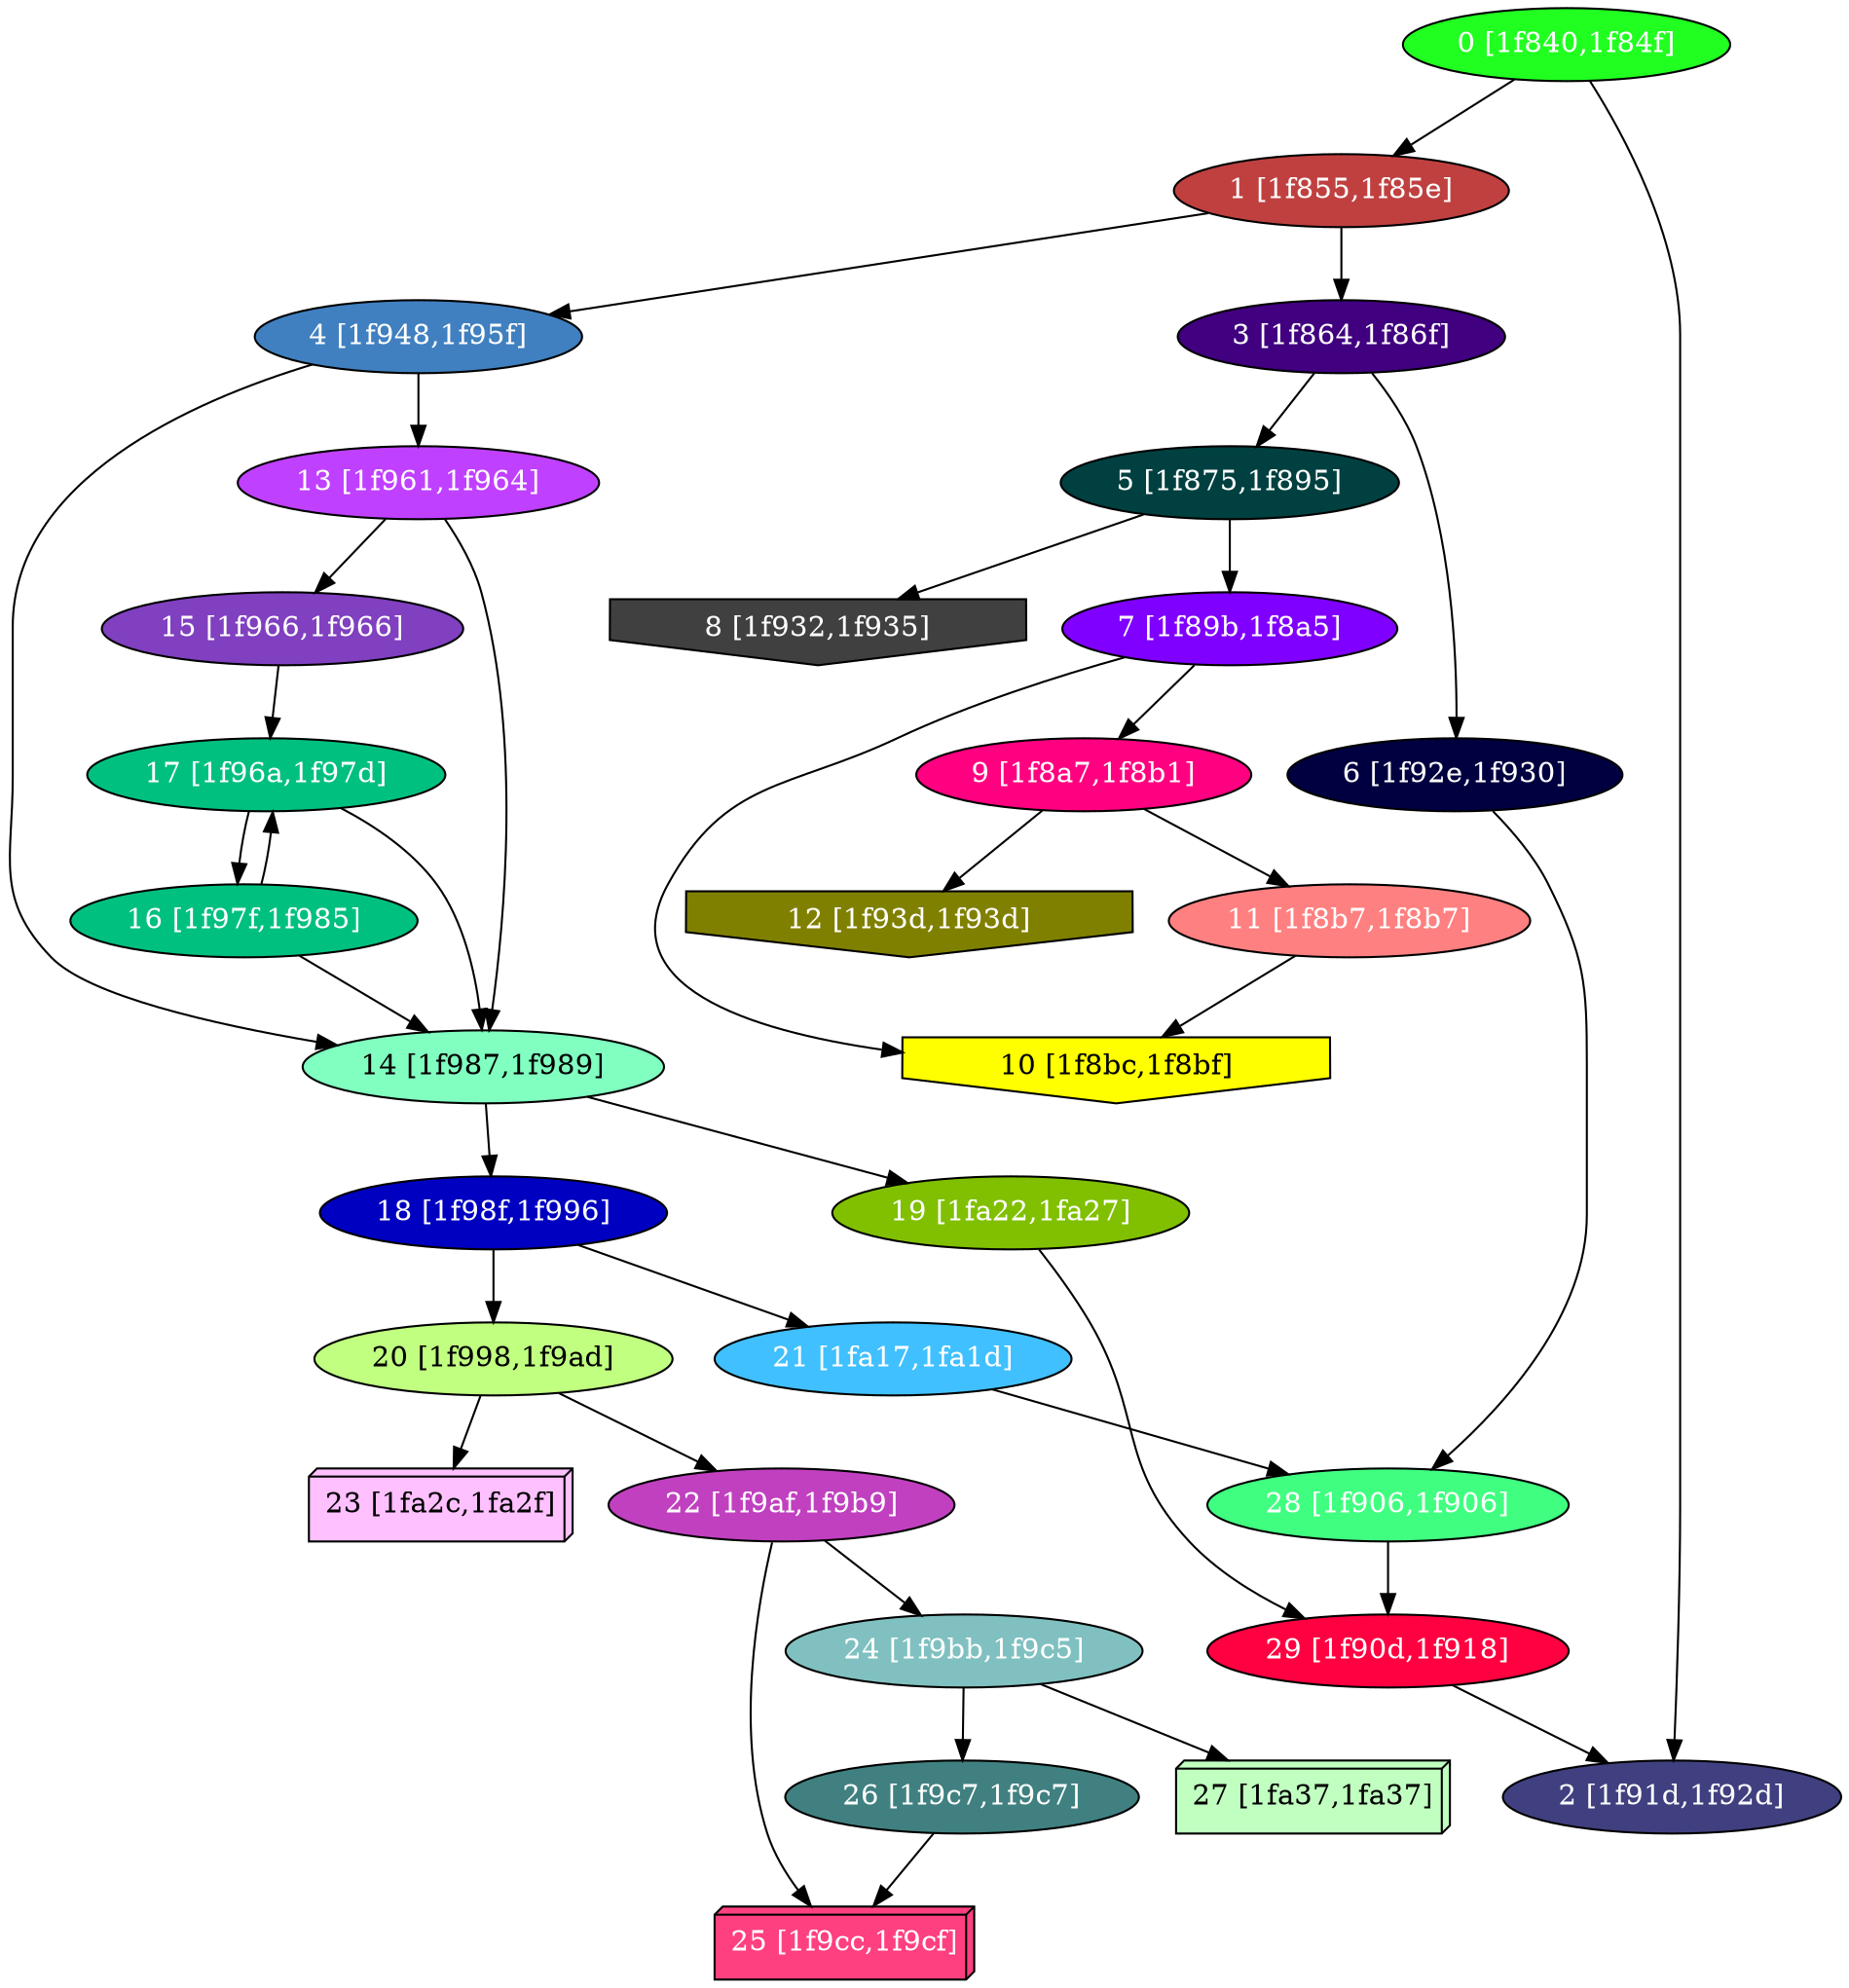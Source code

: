 diGraph libnss3{
	libnss3_0  [style=filled fillcolor="#20FF20" fontcolor="#ffffff" shape=oval label="0 [1f840,1f84f]"]
	libnss3_1  [style=filled fillcolor="#C04040" fontcolor="#ffffff" shape=oval label="1 [1f855,1f85e]"]
	libnss3_2  [style=filled fillcolor="#404080" fontcolor="#ffffff" shape=oval label="2 [1f91d,1f92d]"]
	libnss3_3  [style=filled fillcolor="#400080" fontcolor="#ffffff" shape=oval label="3 [1f864,1f86f]"]
	libnss3_4  [style=filled fillcolor="#4080C0" fontcolor="#ffffff" shape=oval label="4 [1f948,1f95f]"]
	libnss3_5  [style=filled fillcolor="#004040" fontcolor="#ffffff" shape=oval label="5 [1f875,1f895]"]
	libnss3_6  [style=filled fillcolor="#000040" fontcolor="#ffffff" shape=oval label="6 [1f92e,1f930]"]
	libnss3_7  [style=filled fillcolor="#8000FF" fontcolor="#ffffff" shape=oval label="7 [1f89b,1f8a5]"]
	libnss3_8  [style=filled fillcolor="#404040" fontcolor="#ffffff" shape=invhouse label="8 [1f932,1f935]"]
	libnss3_9  [style=filled fillcolor="#FF0080" fontcolor="#ffffff" shape=oval label="9 [1f8a7,1f8b1]"]
	libnss3_a  [style=filled fillcolor="#FFFF00" fontcolor="#000000" shape=invhouse label="10 [1f8bc,1f8bf]"]
	libnss3_b  [style=filled fillcolor="#FF8080" fontcolor="#ffffff" shape=oval label="11 [1f8b7,1f8b7]"]
	libnss3_c  [style=filled fillcolor="#808000" fontcolor="#ffffff" shape=invhouse label="12 [1f93d,1f93d]"]
	libnss3_d  [style=filled fillcolor="#C040FF" fontcolor="#ffffff" shape=oval label="13 [1f961,1f964]"]
	libnss3_e  [style=filled fillcolor="#80FFC0" fontcolor="#000000" shape=oval label="14 [1f987,1f989]"]
	libnss3_f  [style=filled fillcolor="#8040C0" fontcolor="#ffffff" shape=oval label="15 [1f966,1f966]"]
	libnss3_10  [style=filled fillcolor="#00C080" fontcolor="#ffffff" shape=oval label="16 [1f97f,1f985]"]
	libnss3_11  [style=filled fillcolor="#00C080" fontcolor="#ffffff" shape=oval label="17 [1f96a,1f97d]"]
	libnss3_12  [style=filled fillcolor="#0000C0" fontcolor="#ffffff" shape=oval label="18 [1f98f,1f996]"]
	libnss3_13  [style=filled fillcolor="#80C000" fontcolor="#ffffff" shape=oval label="19 [1fa22,1fa27]"]
	libnss3_14  [style=filled fillcolor="#C0FF80" fontcolor="#000000" shape=oval label="20 [1f998,1f9ad]"]
	libnss3_15  [style=filled fillcolor="#40C0FF" fontcolor="#ffffff" shape=oval label="21 [1fa17,1fa1d]"]
	libnss3_16  [style=filled fillcolor="#C040C0" fontcolor="#ffffff" shape=oval label="22 [1f9af,1f9b9]"]
	libnss3_17  [style=filled fillcolor="#FFC0FF" fontcolor="#000000" shape=box3d label="23 [1fa2c,1fa2f]"]
	libnss3_18  [style=filled fillcolor="#80C0C0" fontcolor="#ffffff" shape=oval label="24 [1f9bb,1f9c5]"]
	libnss3_19  [style=filled fillcolor="#FF4080" fontcolor="#ffffff" shape=box3d label="25 [1f9cc,1f9cf]"]
	libnss3_1a  [style=filled fillcolor="#408080" fontcolor="#ffffff" shape=oval label="26 [1f9c7,1f9c7]"]
	libnss3_1b  [style=filled fillcolor="#C0FFC0" fontcolor="#000000" shape=box3d label="27 [1fa37,1fa37]"]
	libnss3_1c  [style=filled fillcolor="#40FF80" fontcolor="#ffffff" shape=oval label="28 [1f906,1f906]"]
	libnss3_1d  [style=filled fillcolor="#FF0040" fontcolor="#ffffff" shape=oval label="29 [1f90d,1f918]"]

	libnss3_0 -> libnss3_1
	libnss3_0 -> libnss3_2
	libnss3_1 -> libnss3_3
	libnss3_1 -> libnss3_4
	libnss3_3 -> libnss3_5
	libnss3_3 -> libnss3_6
	libnss3_4 -> libnss3_d
	libnss3_4 -> libnss3_e
	libnss3_5 -> libnss3_7
	libnss3_5 -> libnss3_8
	libnss3_6 -> libnss3_1c
	libnss3_7 -> libnss3_9
	libnss3_7 -> libnss3_a
	libnss3_9 -> libnss3_b
	libnss3_9 -> libnss3_c
	libnss3_b -> libnss3_a
	libnss3_d -> libnss3_e
	libnss3_d -> libnss3_f
	libnss3_e -> libnss3_12
	libnss3_e -> libnss3_13
	libnss3_f -> libnss3_11
	libnss3_10 -> libnss3_e
	libnss3_10 -> libnss3_11
	libnss3_11 -> libnss3_e
	libnss3_11 -> libnss3_10
	libnss3_12 -> libnss3_14
	libnss3_12 -> libnss3_15
	libnss3_13 -> libnss3_1d
	libnss3_14 -> libnss3_16
	libnss3_14 -> libnss3_17
	libnss3_15 -> libnss3_1c
	libnss3_16 -> libnss3_18
	libnss3_16 -> libnss3_19
	libnss3_18 -> libnss3_1a
	libnss3_18 -> libnss3_1b
	libnss3_1a -> libnss3_19
	libnss3_1c -> libnss3_1d
	libnss3_1d -> libnss3_2
}